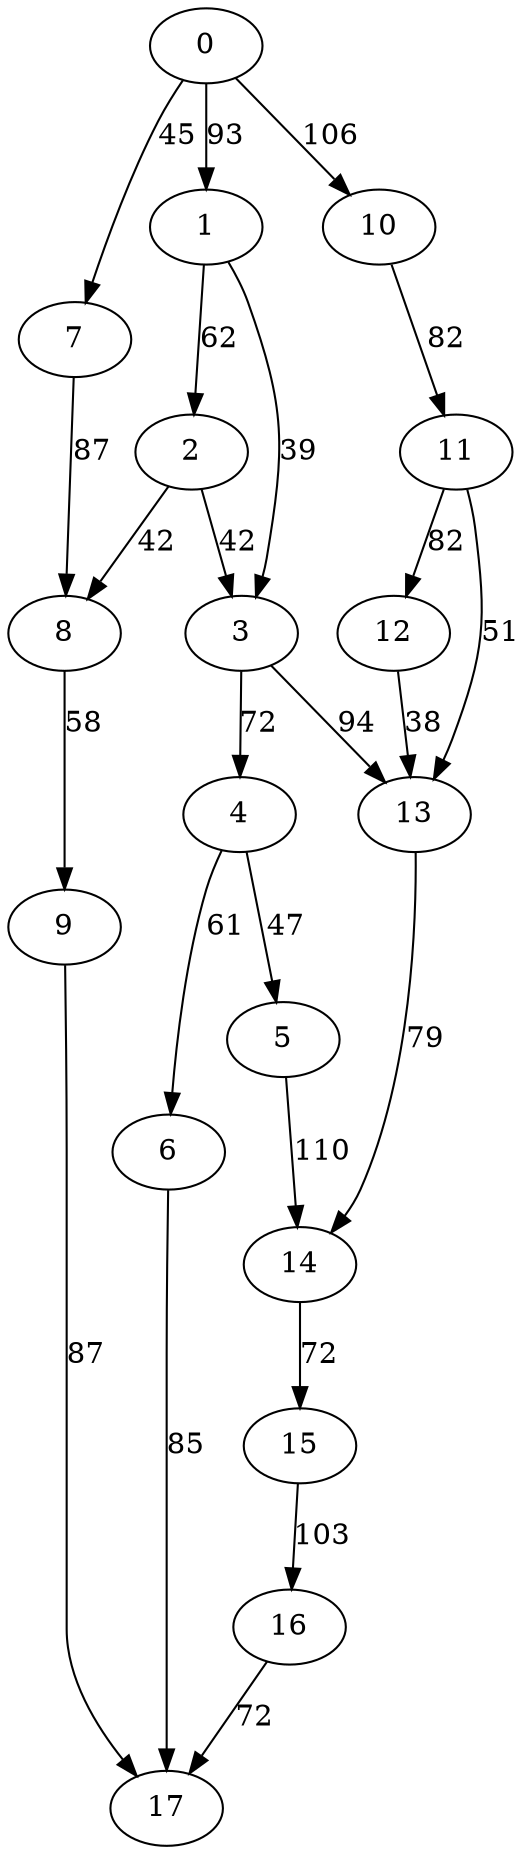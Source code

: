 digraph t20p3r5_18 {
0 -> 1 [ label = 93 ];
0 -> 7 [ label = 45 ];
0 -> 10 [ label = 106 ];
1 -> 2 [ label = 62 ];
1 -> 3 [ label = 39 ];
2 -> 3 [ label = 42 ];
2 -> 8 [ label = 42 ];
3 -> 4 [ label = 72 ];
3 -> 13 [ label = 94 ];
4 -> 5 [ label = 47 ];
4 -> 6 [ label = 61 ];
5 -> 14 [ label = 110 ];
6 -> 17 [ label = 85 ];
7 -> 8 [ label = 87 ];
8 -> 9 [ label = 58 ];
9 -> 17 [ label = 87 ];
10 -> 11 [ label = 82 ];
11 -> 12 [ label = 82 ];
11 -> 13 [ label = 51 ];
12 -> 13 [ label = 38 ];
13 -> 14 [ label = 79 ];
14 -> 15 [ label = 72 ];
15 -> 16 [ label = 103 ];
16 -> 17 [ label = 72 ];
 }

